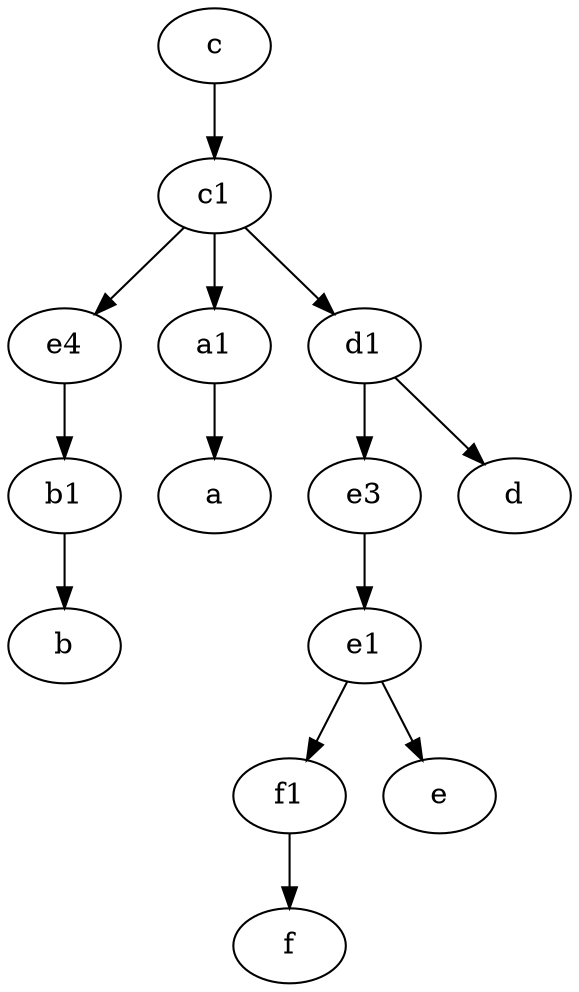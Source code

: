 digraph  {
	e4;
	c1 [pos="30,15!"];
	a1 [pos="40,15!"];
	e1 [pos="25,45!"];
	d1 [pos="25,30!"];
	e3;
	b1 [pos="45,20!"];
	c [pos="20,10!"];
	f1;
	e4 -> b1;
	f1 -> f;
	d1 -> e3;
	e1 -> e;
	a1 -> a;
	e3 -> e1;
	c -> c1;
	c1 -> d1;
	e1 -> f1;
	c1 -> e4;
	c1 -> a1;
	d1 -> d;
	b1 -> b;

	}